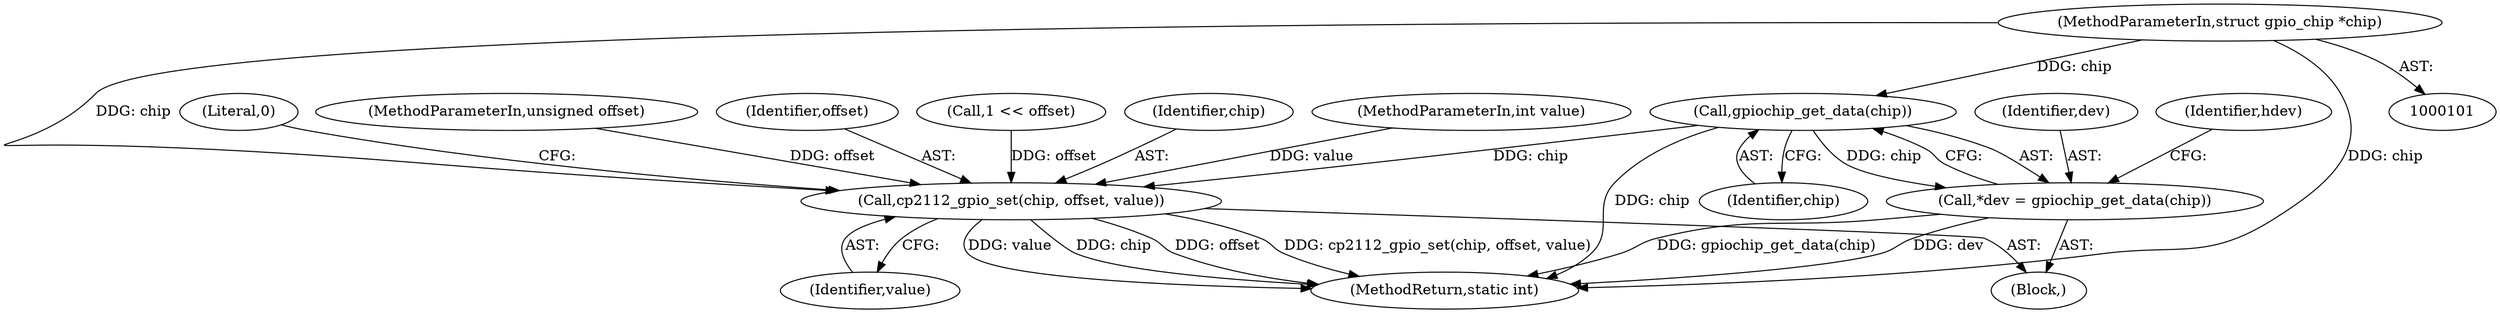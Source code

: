 digraph "0_linux_7a7b5df84b6b4e5d599c7289526eed96541a0654_0@pointer" {
"1000102" [label="(MethodParameterIn,struct gpio_chip *chip)"];
"1000109" [label="(Call,gpiochip_get_data(chip))"];
"1000107" [label="(Call,*dev = gpiochip_get_data(chip))"];
"1000184" [label="(Call,cp2112_gpio_set(chip, offset, value))"];
"1000204" [label="(MethodReturn,static int)"];
"1000108" [label="(Identifier,dev)"];
"1000189" [label="(Literal,0)"];
"1000105" [label="(Block,)"];
"1000109" [label="(Call,gpiochip_get_data(chip))"];
"1000110" [label="(Identifier,chip)"];
"1000187" [label="(Identifier,value)"];
"1000102" [label="(MethodParameterIn,struct gpio_chip *chip)"];
"1000103" [label="(MethodParameterIn,unsigned offset)"];
"1000186" [label="(Identifier,offset)"];
"1000152" [label="(Call,1 << offset)"];
"1000184" [label="(Call,cp2112_gpio_set(chip, offset, value))"];
"1000113" [label="(Identifier,hdev)"];
"1000107" [label="(Call,*dev = gpiochip_get_data(chip))"];
"1000185" [label="(Identifier,chip)"];
"1000104" [label="(MethodParameterIn,int value)"];
"1000102" -> "1000101"  [label="AST: "];
"1000102" -> "1000204"  [label="DDG: chip"];
"1000102" -> "1000109"  [label="DDG: chip"];
"1000102" -> "1000184"  [label="DDG: chip"];
"1000109" -> "1000107"  [label="AST: "];
"1000109" -> "1000110"  [label="CFG: "];
"1000110" -> "1000109"  [label="AST: "];
"1000107" -> "1000109"  [label="CFG: "];
"1000109" -> "1000204"  [label="DDG: chip"];
"1000109" -> "1000107"  [label="DDG: chip"];
"1000109" -> "1000184"  [label="DDG: chip"];
"1000107" -> "1000105"  [label="AST: "];
"1000108" -> "1000107"  [label="AST: "];
"1000113" -> "1000107"  [label="CFG: "];
"1000107" -> "1000204"  [label="DDG: dev"];
"1000107" -> "1000204"  [label="DDG: gpiochip_get_data(chip)"];
"1000184" -> "1000105"  [label="AST: "];
"1000184" -> "1000187"  [label="CFG: "];
"1000185" -> "1000184"  [label="AST: "];
"1000186" -> "1000184"  [label="AST: "];
"1000187" -> "1000184"  [label="AST: "];
"1000189" -> "1000184"  [label="CFG: "];
"1000184" -> "1000204"  [label="DDG: value"];
"1000184" -> "1000204"  [label="DDG: chip"];
"1000184" -> "1000204"  [label="DDG: offset"];
"1000184" -> "1000204"  [label="DDG: cp2112_gpio_set(chip, offset, value)"];
"1000152" -> "1000184"  [label="DDG: offset"];
"1000103" -> "1000184"  [label="DDG: offset"];
"1000104" -> "1000184"  [label="DDG: value"];
}
